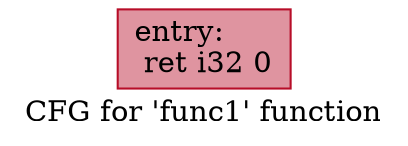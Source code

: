 digraph "CFG for 'func1' function" {
	label="CFG for 'func1' function";

	Node0xadb38d0 [shape=record,color="#b70d28ff", style=filled, fillcolor="#b70d2870",label="{entry:\l  ret i32 0\l}"];
}

